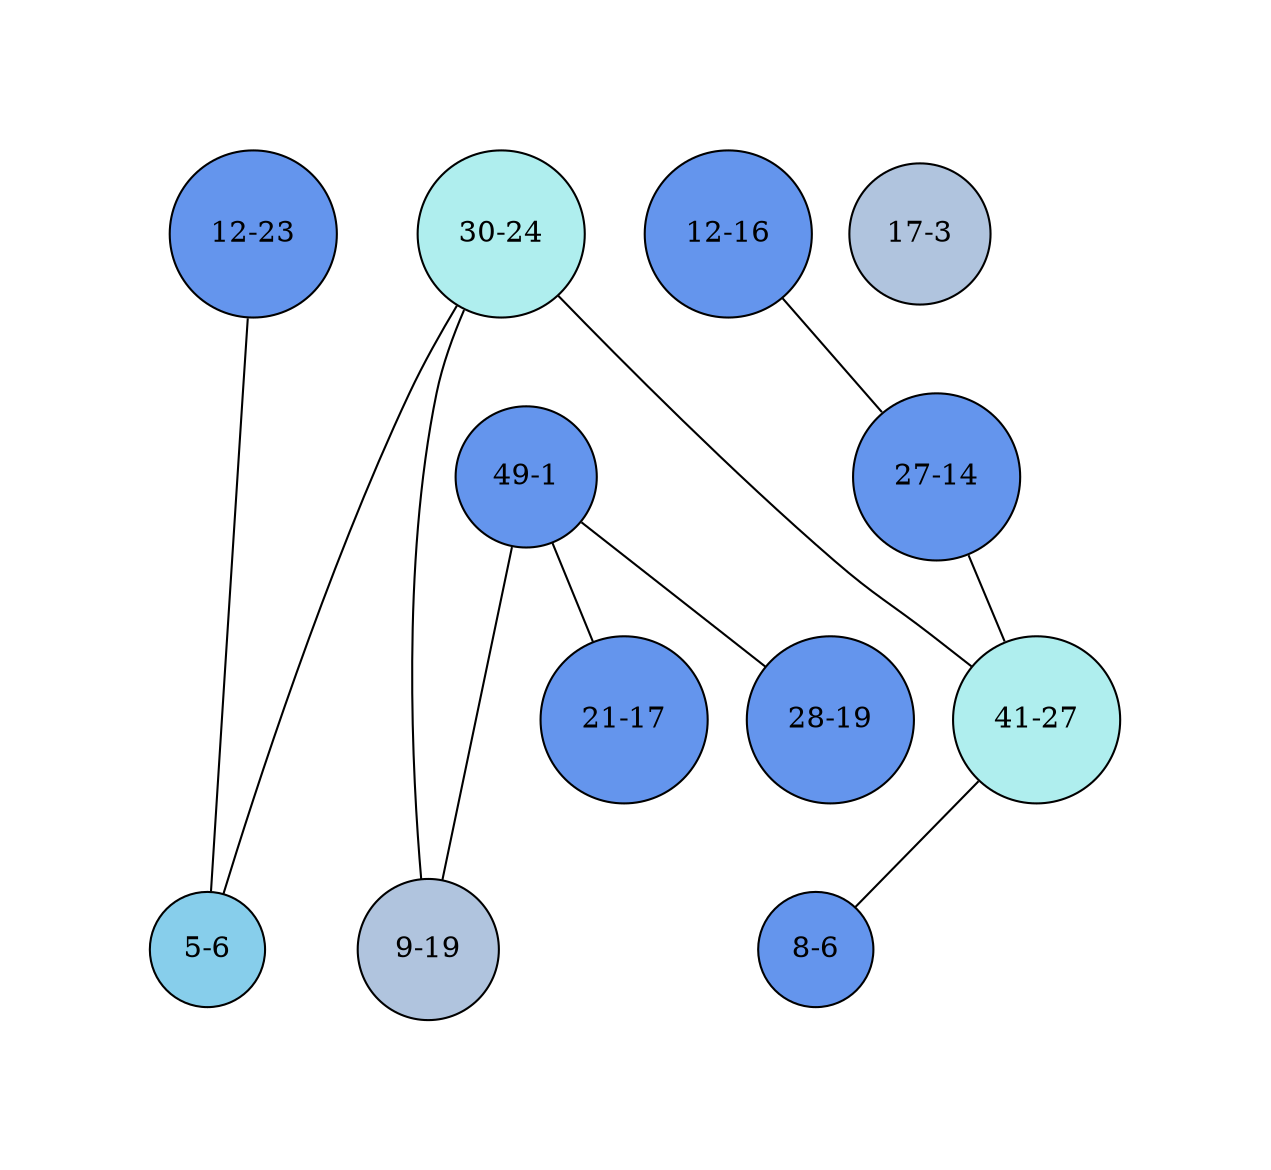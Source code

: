 strict graph G {
labelloc=b;
ratio=auto;
pad="1.0";
node [width="0.3", shape=circle, height="0.3", style=filled, label=""];
0 [xCoordinate="23.0", appears_in_slice=1, yCoordinate="12.0", colorscheme=x11, short_label="12-23", label="12-23", fillcolor=CornflowerBlue, id=1, size="619.188415989"];
1 [xCoordinate="16.0", appears_in_slice=1, yCoordinate="12.0", colorscheme=x11, short_label="12-16", label="12-16", fillcolor=CornflowerBlue, id=0, size="619.188415989"];
2 [xCoordinate="14.0", appears_in_slice=1, yCoordinate="27.0", colorscheme=x11, short_label="27-14", label="27-14", fillcolor=CornflowerBlue, id=2, size="619.188415989"];
3 [xCoordinate="1.0", appears_in_slice=1, yCoordinate="49.0", colorscheme=x11, short_label="49-1", label="49-1", fillcolor=CornflowerBlue, id=11, size="386.627708464"];
4 [xCoordinate="3.0", appears_in_slice=2, yCoordinate="17.0", colorscheme=x11, short_label="17-3", label="17-3", fillcolor=LightSteelBlue, id=6, size="330.276828926"];
5 [xCoordinate="17.0", appears_in_slice=1, yCoordinate="21.0", colorscheme=x11, short_label="21-17", label="21-17", fillcolor=CornflowerBlue, id=5, size="386.627708464"];
6 [xCoordinate="24.0", appears_in_slice=4, yCoordinate="30.0", colorscheme=x11, short_label="30-24", label="30-24", fillcolor=PaleTurquoise, id=7, size="380.935084031"];
7 [xCoordinate="19.0", appears_in_slice=2, yCoordinate="9.0", colorscheme=x11, short_label="9-19", label="9-19", fillcolor=LightSteelBlue, id=8, size="330.276828926"];
8 [xCoordinate="27.0", appears_in_slice=4, yCoordinate="41.0", colorscheme=x11, short_label="41-27", label="41-27", fillcolor=PaleTurquoise, id=9, size="380.935084031"];
9 [xCoordinate="19.0", appears_in_slice=1, yCoordinate="28.0", colorscheme=x11, short_label="28-19", label="28-19", fillcolor=CornflowerBlue, id=4, size="386.627708464"];
10 [xCoordinate="6.0", appears_in_slice=1, yCoordinate="8.0", colorscheme=x11, short_label="8-6", label="8-6", fillcolor=CornflowerBlue, id=10, size="619.188415989"];
11 [xCoordinate="6.0", appears_in_slice=3, yCoordinate="5.0", colorscheme=x11, short_label="5-6", label="5-6", fillcolor=SkyBlue, id=3, size="940.939384737"];
0 -- 11  [inverseweight="1.90557875879", weight="0.524774951121"];
1 -- 2  [inverseweight="7.58173727656", weight="0.131895891868"];
2 -- 8  [inverseweight="2.39554729972", weight="0.417441141787"];
3 -- 9  [inverseweight="5.77979435133", weight="0.173016536439"];
3 -- 5  [inverseweight="5.26112070978", weight="0.190073570854"];
3 -- 7  [inverseweight="2.68026868679", weight="0.373096923055"];
6 -- 8  [inverseweight="7.54498151673", weight="0.132538429389"];
6 -- 11  [inverseweight="9.95412286568", weight="0.100460885755"];
6 -- 7  [inverseweight="3.25588589929", weight="0.30713607016"];
8 -- 10  [inverseweight="2.05535413289", weight="0.48653416168"];
}
